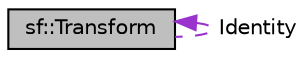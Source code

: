 digraph "sf::Transform"
{
 // LATEX_PDF_SIZE
  edge [fontname="Helvetica",fontsize="10",labelfontname="Helvetica",labelfontsize="10"];
  node [fontname="Helvetica",fontsize="10",shape=record];
  Node1 [label="sf::Transform",height=0.2,width=0.4,color="black", fillcolor="grey75", style="filled", fontcolor="black",tooltip="Define a 3x3 transform matrix."];
  Node1 -> Node1 [dir="back",color="darkorchid3",fontsize="10",style="dashed",label=" Identity" ,fontname="Helvetica"];
}
